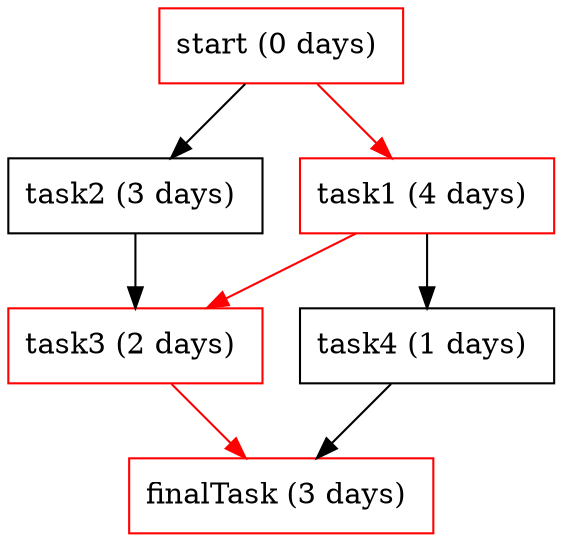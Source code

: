 digraph G  {
task1 [shape=polygon, color="red", sides=4,label= "task1 (4 days) "]
task2 [shape=polygon, sides=4,label= "task2 (3 days) "]
start [shape=polygon, color="red", sides=4,label= "start (0 days) "]
task3 [shape=polygon, color="red", sides=4,label= "task3 (2 days) "]
task4 [shape=polygon, sides=4,label= "task4 (1 days) "]
finalTask [shape=polygon, color="red", sides=4,label= "finalTask (3 days) "]
start->task2
start->task1 [color=red]
task1->task3 [color=red]
task2->task3
task1->task4
task3->finalTask [color=red]
task4->finalTask
}
